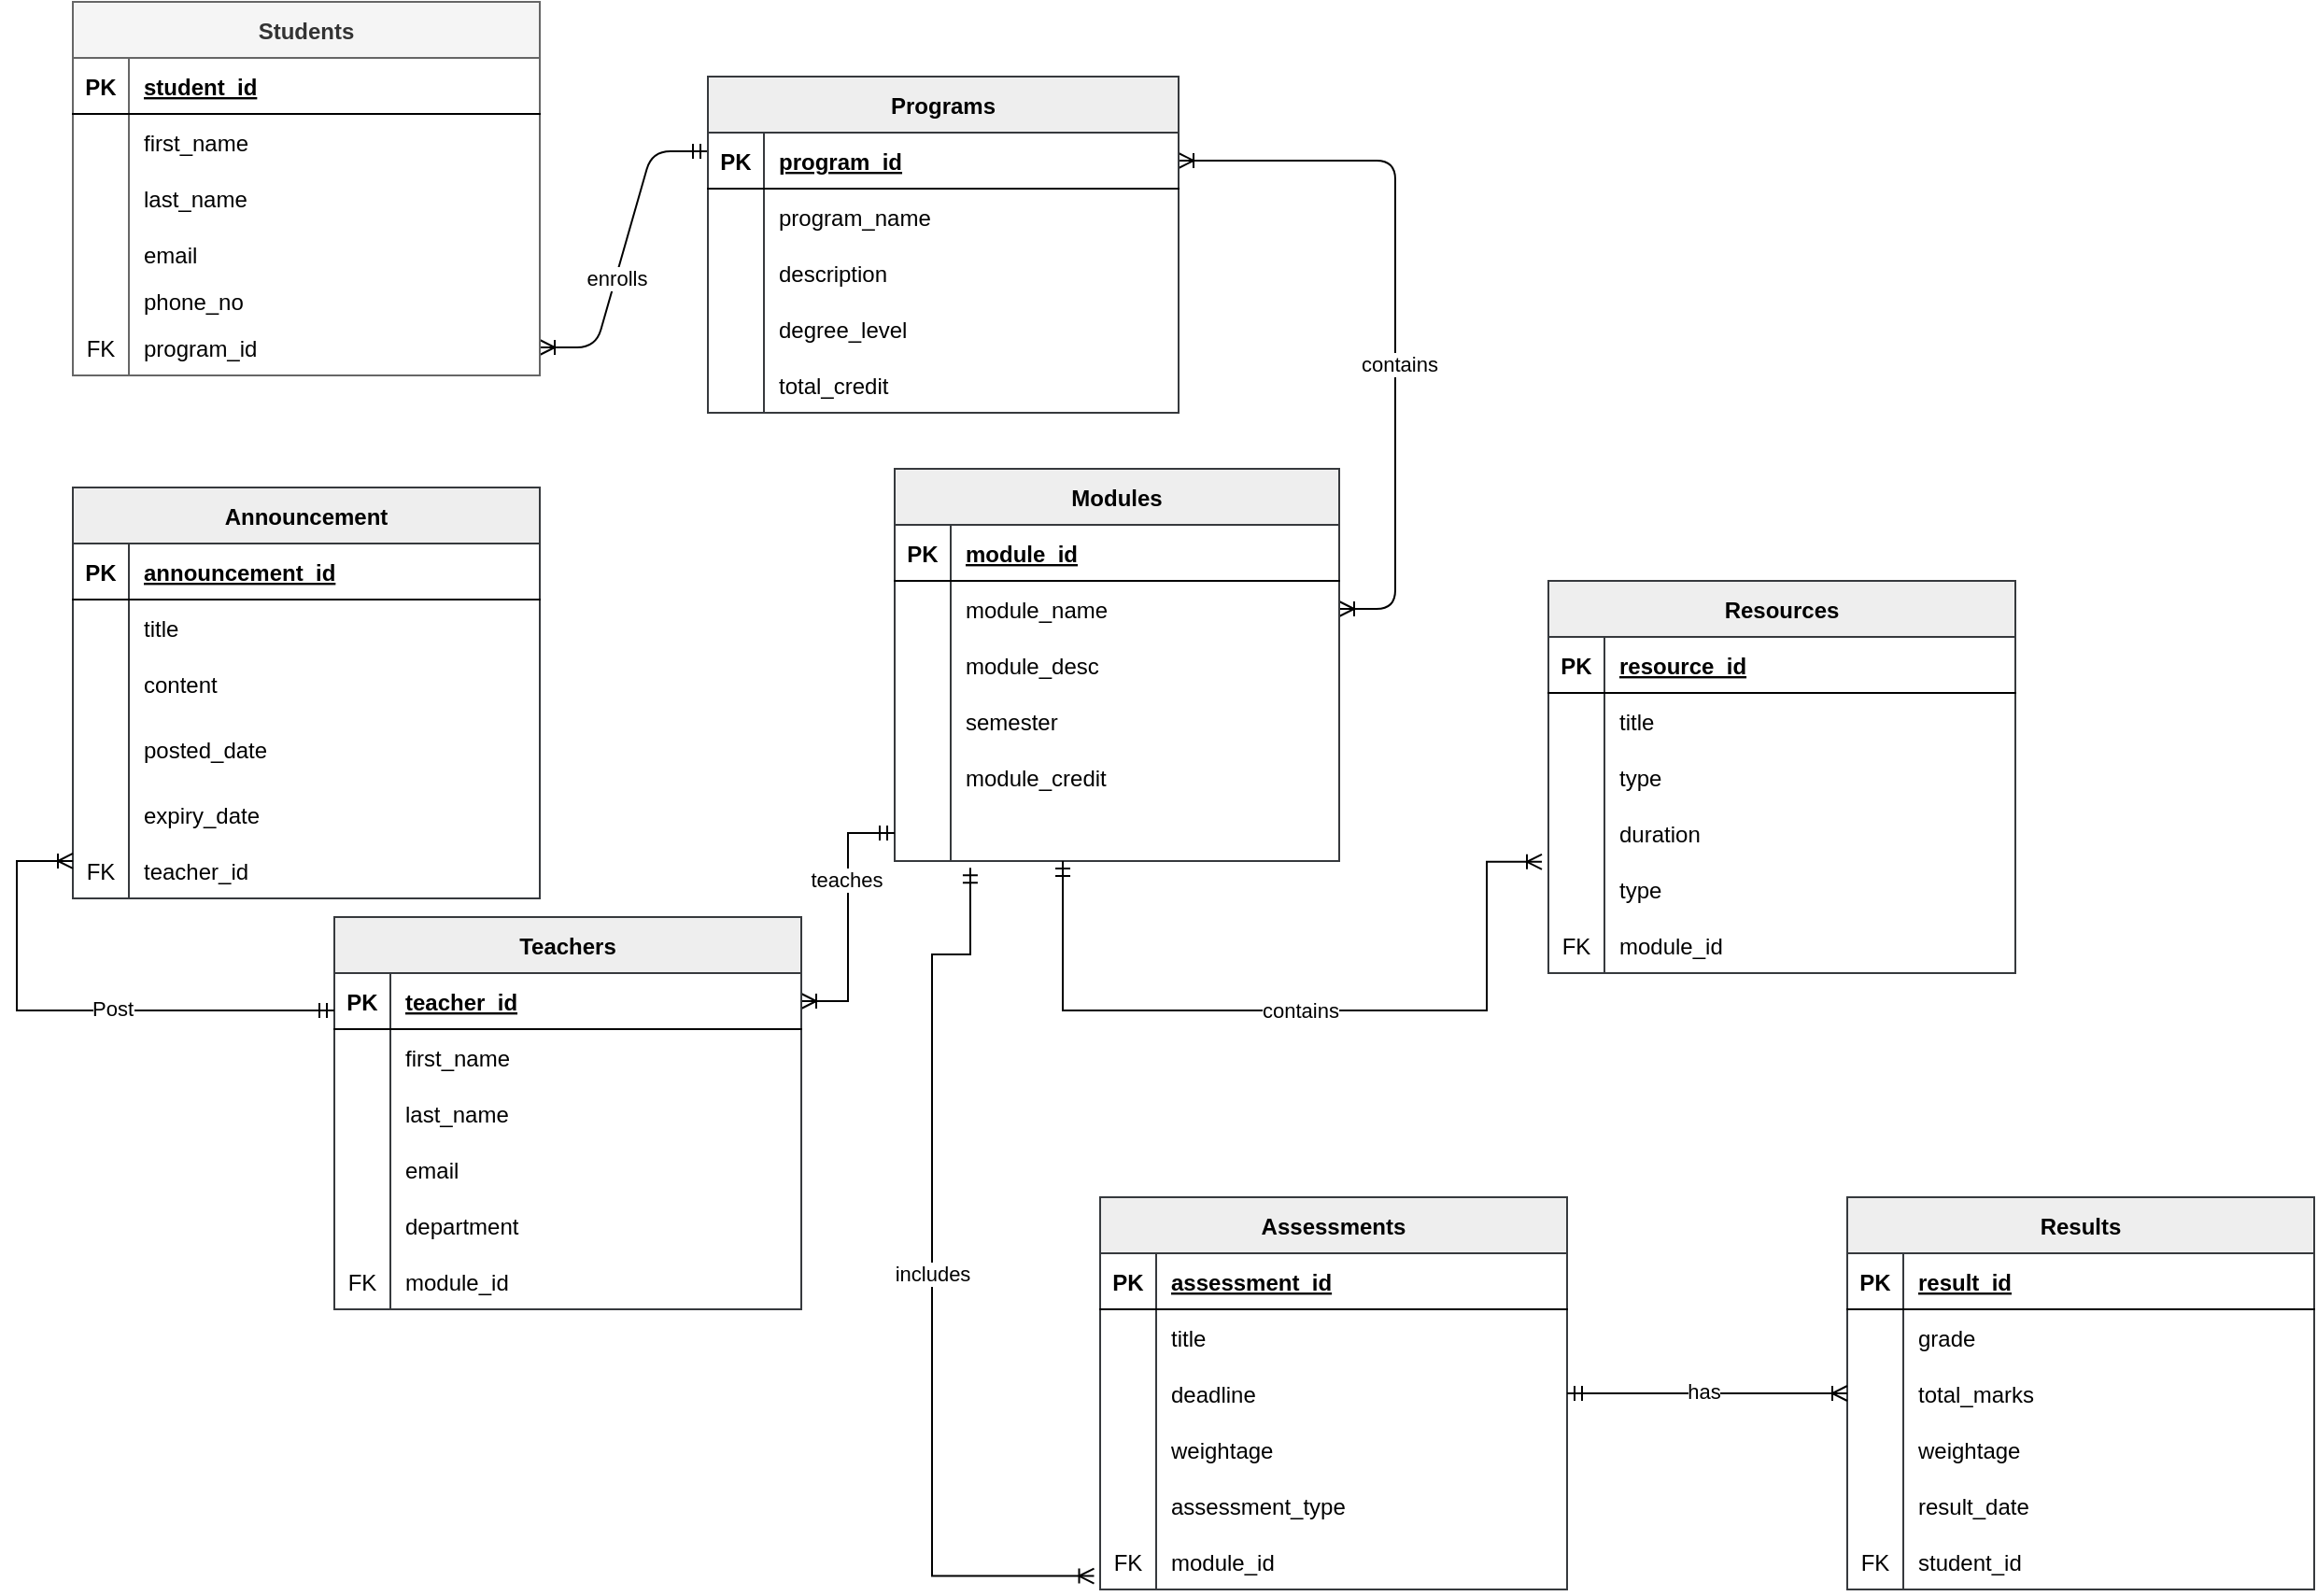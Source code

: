 <mxfile version="25.0.3">
  <diagram id="R2lEEEUBdFMjLlhIrx00" name="Page-1">
    <mxGraphModel dx="1895" dy="1027" grid="1" gridSize="10" guides="1" tooltips="1" connect="1" arrows="1" fold="1" page="1" pageScale="1" pageWidth="850" pageHeight="1100" math="0" shadow="0" extFonts="Permanent Marker^https://fonts.googleapis.com/css?family=Permanent+Marker">
      <root>
        <mxCell id="0" />
        <mxCell id="1" parent="0" />
        <mxCell id="C-vyLk0tnHw3VtMMgP7b-1" value="" style="edgeStyle=entityRelationEdgeStyle;endArrow=ERmandOne;startArrow=ERoneToMany;endFill=0;startFill=0;" parent="1" source="GQXNooV-lx1iSGPG6LKr-1" edge="1">
          <mxGeometry width="100" height="100" relative="1" as="geometry">
            <mxPoint x="322" y="175" as="sourcePoint" />
            <mxPoint x="380" y="100" as="targetPoint" />
            <Array as="points">
              <mxPoint x="518" y="315" />
              <mxPoint x="508" y="315" />
            </Array>
          </mxGeometry>
        </mxCell>
        <mxCell id="qLHiAgBqazquYbQqxU5z-11" value="enrolls" style="edgeLabel;html=1;align=center;verticalAlign=middle;resizable=0;points=[];" parent="C-vyLk0tnHw3VtMMgP7b-1" vertex="1" connectable="0">
          <mxGeometry x="-0.087" relative="1" as="geometry">
            <mxPoint x="-2" y="8" as="offset" />
          </mxGeometry>
        </mxCell>
        <mxCell id="C-vyLk0tnHw3VtMMgP7b-12" value="" style="edgeStyle=entityRelationEdgeStyle;endArrow=ERoneToMany;startArrow=ERoneToMany;endFill=0;startFill=0;" parent="1" source="C-vyLk0tnHw3VtMMgP7b-3" target="C-vyLk0tnHw3VtMMgP7b-17" edge="1">
          <mxGeometry width="100" height="100" relative="1" as="geometry">
            <mxPoint x="400" y="180" as="sourcePoint" />
            <mxPoint x="460" y="205" as="targetPoint" />
          </mxGeometry>
        </mxCell>
        <mxCell id="qLHiAgBqazquYbQqxU5z-27" value="contains" style="edgeLabel;html=1;align=center;verticalAlign=middle;resizable=0;points=[];" parent="C-vyLk0tnHw3VtMMgP7b-12" vertex="1" connectable="0">
          <mxGeometry x="0.163" y="2" relative="1" as="geometry">
            <mxPoint as="offset" />
          </mxGeometry>
        </mxCell>
        <mxCell id="C-vyLk0tnHw3VtMMgP7b-2" value="Programs" style="shape=table;startSize=30;container=1;collapsible=1;childLayout=tableLayout;fixedRows=1;rowLines=0;fontStyle=1;align=center;resizeLast=1;fillColor=#eeeeee;strokeColor=#36393d;" parent="1" vertex="1">
          <mxGeometry x="380" y="60" width="252" height="180" as="geometry" />
        </mxCell>
        <mxCell id="C-vyLk0tnHw3VtMMgP7b-3" value="" style="shape=partialRectangle;collapsible=0;dropTarget=0;pointerEvents=0;fillColor=none;points=[[0,0.5],[1,0.5]];portConstraint=eastwest;top=0;left=0;right=0;bottom=1;" parent="C-vyLk0tnHw3VtMMgP7b-2" vertex="1">
          <mxGeometry y="30" width="252" height="30" as="geometry" />
        </mxCell>
        <mxCell id="C-vyLk0tnHw3VtMMgP7b-4" value="PK" style="shape=partialRectangle;overflow=hidden;connectable=0;fillColor=none;top=0;left=0;bottom=0;right=0;fontStyle=1;" parent="C-vyLk0tnHw3VtMMgP7b-3" vertex="1">
          <mxGeometry width="30" height="30" as="geometry">
            <mxRectangle width="30" height="30" as="alternateBounds" />
          </mxGeometry>
        </mxCell>
        <mxCell id="C-vyLk0tnHw3VtMMgP7b-5" value="program_id" style="shape=partialRectangle;overflow=hidden;connectable=0;fillColor=none;top=0;left=0;bottom=0;right=0;align=left;spacingLeft=6;fontStyle=5;" parent="C-vyLk0tnHw3VtMMgP7b-3" vertex="1">
          <mxGeometry x="30" width="222" height="30" as="geometry">
            <mxRectangle width="222" height="30" as="alternateBounds" />
          </mxGeometry>
        </mxCell>
        <mxCell id="qLHiAgBqazquYbQqxU5z-14" value="" style="shape=partialRectangle;collapsible=0;dropTarget=0;pointerEvents=0;fillColor=none;points=[[0,0.5],[1,0.5]];portConstraint=eastwest;top=0;left=0;right=0;bottom=0;" parent="C-vyLk0tnHw3VtMMgP7b-2" vertex="1">
          <mxGeometry y="60" width="252" height="30" as="geometry" />
        </mxCell>
        <mxCell id="qLHiAgBqazquYbQqxU5z-15" value="" style="shape=partialRectangle;overflow=hidden;connectable=0;fillColor=none;top=0;left=0;bottom=0;right=0;" parent="qLHiAgBqazquYbQqxU5z-14" vertex="1">
          <mxGeometry width="30" height="30" as="geometry">
            <mxRectangle width="30" height="30" as="alternateBounds" />
          </mxGeometry>
        </mxCell>
        <mxCell id="qLHiAgBqazquYbQqxU5z-16" value="program_name" style="shape=partialRectangle;overflow=hidden;connectable=0;fillColor=none;top=0;left=0;bottom=0;right=0;align=left;spacingLeft=6;" parent="qLHiAgBqazquYbQqxU5z-14" vertex="1">
          <mxGeometry x="30" width="222" height="30" as="geometry">
            <mxRectangle width="222" height="30" as="alternateBounds" />
          </mxGeometry>
        </mxCell>
        <mxCell id="C-vyLk0tnHw3VtMMgP7b-6" value="" style="shape=partialRectangle;collapsible=0;dropTarget=0;pointerEvents=0;fillColor=none;points=[[0,0.5],[1,0.5]];portConstraint=eastwest;top=0;left=0;right=0;bottom=0;" parent="C-vyLk0tnHw3VtMMgP7b-2" vertex="1">
          <mxGeometry y="90" width="252" height="30" as="geometry" />
        </mxCell>
        <mxCell id="C-vyLk0tnHw3VtMMgP7b-7" value="" style="shape=partialRectangle;overflow=hidden;connectable=0;fillColor=none;top=0;left=0;bottom=0;right=0;" parent="C-vyLk0tnHw3VtMMgP7b-6" vertex="1">
          <mxGeometry width="30" height="30" as="geometry">
            <mxRectangle width="30" height="30" as="alternateBounds" />
          </mxGeometry>
        </mxCell>
        <mxCell id="C-vyLk0tnHw3VtMMgP7b-8" value="description" style="shape=partialRectangle;overflow=hidden;connectable=0;fillColor=none;top=0;left=0;bottom=0;right=0;align=left;spacingLeft=6;" parent="C-vyLk0tnHw3VtMMgP7b-6" vertex="1">
          <mxGeometry x="30" width="222" height="30" as="geometry">
            <mxRectangle width="222" height="30" as="alternateBounds" />
          </mxGeometry>
        </mxCell>
        <mxCell id="C-vyLk0tnHw3VtMMgP7b-9" value="" style="shape=partialRectangle;collapsible=0;dropTarget=0;pointerEvents=0;fillColor=none;points=[[0,0.5],[1,0.5]];portConstraint=eastwest;top=0;left=0;right=0;bottom=0;" parent="C-vyLk0tnHw3VtMMgP7b-2" vertex="1">
          <mxGeometry y="120" width="252" height="30" as="geometry" />
        </mxCell>
        <mxCell id="C-vyLk0tnHw3VtMMgP7b-10" value="" style="shape=partialRectangle;overflow=hidden;connectable=0;fillColor=none;top=0;left=0;bottom=0;right=0;" parent="C-vyLk0tnHw3VtMMgP7b-9" vertex="1">
          <mxGeometry width="30" height="30" as="geometry">
            <mxRectangle width="30" height="30" as="alternateBounds" />
          </mxGeometry>
        </mxCell>
        <mxCell id="C-vyLk0tnHw3VtMMgP7b-11" value="degree_level" style="shape=partialRectangle;overflow=hidden;connectable=0;fillColor=none;top=0;left=0;bottom=0;right=0;align=left;spacingLeft=6;" parent="C-vyLk0tnHw3VtMMgP7b-9" vertex="1">
          <mxGeometry x="30" width="222" height="30" as="geometry">
            <mxRectangle width="222" height="30" as="alternateBounds" />
          </mxGeometry>
        </mxCell>
        <mxCell id="qLHiAgBqazquYbQqxU5z-17" value="" style="shape=partialRectangle;collapsible=0;dropTarget=0;pointerEvents=0;fillColor=none;points=[[0,0.5],[1,0.5]];portConstraint=eastwest;top=0;left=0;right=0;bottom=0;" parent="C-vyLk0tnHw3VtMMgP7b-2" vertex="1">
          <mxGeometry y="150" width="252" height="30" as="geometry" />
        </mxCell>
        <mxCell id="qLHiAgBqazquYbQqxU5z-18" value="" style="shape=partialRectangle;overflow=hidden;connectable=0;fillColor=none;top=0;left=0;bottom=0;right=0;" parent="qLHiAgBqazquYbQqxU5z-17" vertex="1">
          <mxGeometry width="30" height="30" as="geometry">
            <mxRectangle width="30" height="30" as="alternateBounds" />
          </mxGeometry>
        </mxCell>
        <mxCell id="qLHiAgBqazquYbQqxU5z-19" value="total_credit" style="shape=partialRectangle;overflow=hidden;connectable=0;fillColor=none;top=0;left=0;bottom=0;right=0;align=left;spacingLeft=6;" parent="qLHiAgBqazquYbQqxU5z-17" vertex="1">
          <mxGeometry x="30" width="222" height="30" as="geometry">
            <mxRectangle width="222" height="30" as="alternateBounds" />
          </mxGeometry>
        </mxCell>
        <mxCell id="C-vyLk0tnHw3VtMMgP7b-13" value="Modules" style="shape=table;startSize=30;container=1;collapsible=1;childLayout=tableLayout;fixedRows=1;rowLines=0;fontStyle=1;align=center;resizeLast=1;fillColor=#eeeeee;strokeColor=#36393d;" parent="1" vertex="1">
          <mxGeometry x="480" y="270" width="238" height="210" as="geometry" />
        </mxCell>
        <mxCell id="C-vyLk0tnHw3VtMMgP7b-14" value="" style="shape=partialRectangle;collapsible=0;dropTarget=0;pointerEvents=0;fillColor=none;points=[[0,0.5],[1,0.5]];portConstraint=eastwest;top=0;left=0;right=0;bottom=1;" parent="C-vyLk0tnHw3VtMMgP7b-13" vertex="1">
          <mxGeometry y="30" width="238" height="30" as="geometry" />
        </mxCell>
        <mxCell id="C-vyLk0tnHw3VtMMgP7b-15" value="PK" style="shape=partialRectangle;overflow=hidden;connectable=0;fillColor=none;top=0;left=0;bottom=0;right=0;fontStyle=1;" parent="C-vyLk0tnHw3VtMMgP7b-14" vertex="1">
          <mxGeometry width="30" height="30" as="geometry">
            <mxRectangle width="30" height="30" as="alternateBounds" />
          </mxGeometry>
        </mxCell>
        <mxCell id="C-vyLk0tnHw3VtMMgP7b-16" value="module_id" style="shape=partialRectangle;overflow=hidden;connectable=0;fillColor=none;top=0;left=0;bottom=0;right=0;align=left;spacingLeft=6;fontStyle=5;" parent="C-vyLk0tnHw3VtMMgP7b-14" vertex="1">
          <mxGeometry x="30" width="208" height="30" as="geometry">
            <mxRectangle width="208" height="30" as="alternateBounds" />
          </mxGeometry>
        </mxCell>
        <mxCell id="C-vyLk0tnHw3VtMMgP7b-17" value="" style="shape=partialRectangle;collapsible=0;dropTarget=0;pointerEvents=0;fillColor=none;points=[[0,0.5],[1,0.5]];portConstraint=eastwest;top=0;left=0;right=0;bottom=0;" parent="C-vyLk0tnHw3VtMMgP7b-13" vertex="1">
          <mxGeometry y="60" width="238" height="30" as="geometry" />
        </mxCell>
        <mxCell id="C-vyLk0tnHw3VtMMgP7b-18" value="" style="shape=partialRectangle;overflow=hidden;connectable=0;fillColor=none;top=0;left=0;bottom=0;right=0;" parent="C-vyLk0tnHw3VtMMgP7b-17" vertex="1">
          <mxGeometry width="30" height="30" as="geometry">
            <mxRectangle width="30" height="30" as="alternateBounds" />
          </mxGeometry>
        </mxCell>
        <mxCell id="C-vyLk0tnHw3VtMMgP7b-19" value="module_name" style="shape=partialRectangle;overflow=hidden;connectable=0;fillColor=none;top=0;left=0;bottom=0;right=0;align=left;spacingLeft=6;" parent="C-vyLk0tnHw3VtMMgP7b-17" vertex="1">
          <mxGeometry x="30" width="208" height="30" as="geometry">
            <mxRectangle width="208" height="30" as="alternateBounds" />
          </mxGeometry>
        </mxCell>
        <mxCell id="C-vyLk0tnHw3VtMMgP7b-20" value="" style="shape=partialRectangle;collapsible=0;dropTarget=0;pointerEvents=0;fillColor=none;points=[[0,0.5],[1,0.5]];portConstraint=eastwest;top=0;left=0;right=0;bottom=0;" parent="C-vyLk0tnHw3VtMMgP7b-13" vertex="1">
          <mxGeometry y="90" width="238" height="30" as="geometry" />
        </mxCell>
        <mxCell id="C-vyLk0tnHw3VtMMgP7b-21" value="" style="shape=partialRectangle;overflow=hidden;connectable=0;fillColor=none;top=0;left=0;bottom=0;right=0;" parent="C-vyLk0tnHw3VtMMgP7b-20" vertex="1">
          <mxGeometry width="30" height="30" as="geometry">
            <mxRectangle width="30" height="30" as="alternateBounds" />
          </mxGeometry>
        </mxCell>
        <mxCell id="C-vyLk0tnHw3VtMMgP7b-22" value="module_desc" style="shape=partialRectangle;overflow=hidden;connectable=0;fillColor=none;top=0;left=0;bottom=0;right=0;align=left;spacingLeft=6;" parent="C-vyLk0tnHw3VtMMgP7b-20" vertex="1">
          <mxGeometry x="30" width="208" height="30" as="geometry">
            <mxRectangle width="208" height="30" as="alternateBounds" />
          </mxGeometry>
        </mxCell>
        <mxCell id="qLHiAgBqazquYbQqxU5z-21" value="" style="shape=partialRectangle;collapsible=0;dropTarget=0;pointerEvents=0;fillColor=none;points=[[0,0.5],[1,0.5]];portConstraint=eastwest;top=0;left=0;right=0;bottom=0;" parent="C-vyLk0tnHw3VtMMgP7b-13" vertex="1">
          <mxGeometry y="120" width="238" height="30" as="geometry" />
        </mxCell>
        <mxCell id="qLHiAgBqazquYbQqxU5z-22" value="" style="shape=partialRectangle;overflow=hidden;connectable=0;fillColor=none;top=0;left=0;bottom=0;right=0;" parent="qLHiAgBqazquYbQqxU5z-21" vertex="1">
          <mxGeometry width="30" height="30" as="geometry">
            <mxRectangle width="30" height="30" as="alternateBounds" />
          </mxGeometry>
        </mxCell>
        <mxCell id="qLHiAgBqazquYbQqxU5z-23" value="semester" style="shape=partialRectangle;overflow=hidden;connectable=0;fillColor=none;top=0;left=0;bottom=0;right=0;align=left;spacingLeft=6;" parent="qLHiAgBqazquYbQqxU5z-21" vertex="1">
          <mxGeometry x="30" width="208" height="30" as="geometry">
            <mxRectangle width="208" height="30" as="alternateBounds" />
          </mxGeometry>
        </mxCell>
        <mxCell id="qLHiAgBqazquYbQqxU5z-24" value="" style="shape=partialRectangle;collapsible=0;dropTarget=0;pointerEvents=0;fillColor=none;points=[[0,0.5],[1,0.5]];portConstraint=eastwest;top=0;left=0;right=0;bottom=0;" parent="C-vyLk0tnHw3VtMMgP7b-13" vertex="1">
          <mxGeometry y="150" width="238" height="30" as="geometry" />
        </mxCell>
        <mxCell id="qLHiAgBqazquYbQqxU5z-25" value="" style="shape=partialRectangle;overflow=hidden;connectable=0;fillColor=none;top=0;left=0;bottom=0;right=0;" parent="qLHiAgBqazquYbQqxU5z-24" vertex="1">
          <mxGeometry width="30" height="30" as="geometry">
            <mxRectangle width="30" height="30" as="alternateBounds" />
          </mxGeometry>
        </mxCell>
        <mxCell id="qLHiAgBqazquYbQqxU5z-26" value="module_credit" style="shape=partialRectangle;overflow=hidden;connectable=0;fillColor=none;top=0;left=0;bottom=0;right=0;align=left;spacingLeft=6;" parent="qLHiAgBqazquYbQqxU5z-24" vertex="1">
          <mxGeometry x="30" width="208" height="30" as="geometry">
            <mxRectangle width="208" height="30" as="alternateBounds" />
          </mxGeometry>
        </mxCell>
        <mxCell id="GQXNooV-lx1iSGPG6LKr-13" value="" style="shape=partialRectangle;collapsible=0;dropTarget=0;pointerEvents=0;fillColor=none;points=[[0,0.5],[1,0.5]];portConstraint=eastwest;top=0;left=0;right=0;bottom=0;" parent="C-vyLk0tnHw3VtMMgP7b-13" vertex="1">
          <mxGeometry y="180" width="238" height="30" as="geometry" />
        </mxCell>
        <mxCell id="GQXNooV-lx1iSGPG6LKr-14" value="" style="shape=partialRectangle;overflow=hidden;connectable=0;fillColor=none;top=0;left=0;bottom=0;right=0;" parent="GQXNooV-lx1iSGPG6LKr-13" vertex="1">
          <mxGeometry width="30" height="30" as="geometry">
            <mxRectangle width="30" height="30" as="alternateBounds" />
          </mxGeometry>
        </mxCell>
        <mxCell id="GQXNooV-lx1iSGPG6LKr-15" value="" style="shape=partialRectangle;overflow=hidden;connectable=0;fillColor=none;top=0;left=0;bottom=0;right=0;align=left;spacingLeft=6;" parent="GQXNooV-lx1iSGPG6LKr-13" vertex="1">
          <mxGeometry x="30" width="208" height="30" as="geometry">
            <mxRectangle width="208" height="30" as="alternateBounds" />
          </mxGeometry>
        </mxCell>
        <mxCell id="C-vyLk0tnHw3VtMMgP7b-23" value="Students" style="shape=table;startSize=30;container=1;collapsible=1;childLayout=tableLayout;fixedRows=1;rowLines=0;fontStyle=1;align=center;resizeLast=1;fillColor=#f5f5f5;fontColor=#333333;strokeColor=#666666;" parent="1" vertex="1">
          <mxGeometry x="40" y="20" width="250" height="200" as="geometry" />
        </mxCell>
        <mxCell id="C-vyLk0tnHw3VtMMgP7b-24" value="" style="shape=partialRectangle;collapsible=0;dropTarget=0;pointerEvents=0;fillColor=none;points=[[0,0.5],[1,0.5]];portConstraint=eastwest;top=0;left=0;right=0;bottom=1;" parent="C-vyLk0tnHw3VtMMgP7b-23" vertex="1">
          <mxGeometry y="30" width="250" height="30" as="geometry" />
        </mxCell>
        <mxCell id="C-vyLk0tnHw3VtMMgP7b-25" value="PK" style="shape=partialRectangle;overflow=hidden;connectable=0;fillColor=none;top=0;left=0;bottom=0;right=0;fontStyle=1;" parent="C-vyLk0tnHw3VtMMgP7b-24" vertex="1">
          <mxGeometry width="30" height="30" as="geometry">
            <mxRectangle width="30" height="30" as="alternateBounds" />
          </mxGeometry>
        </mxCell>
        <mxCell id="C-vyLk0tnHw3VtMMgP7b-26" value="student_id" style="shape=partialRectangle;overflow=hidden;connectable=0;fillColor=none;top=0;left=0;bottom=0;right=0;align=left;spacingLeft=6;fontStyle=5;" parent="C-vyLk0tnHw3VtMMgP7b-24" vertex="1">
          <mxGeometry x="30" width="220" height="30" as="geometry">
            <mxRectangle width="220" height="30" as="alternateBounds" />
          </mxGeometry>
        </mxCell>
        <mxCell id="C-vyLk0tnHw3VtMMgP7b-27" value="" style="shape=partialRectangle;collapsible=0;dropTarget=0;pointerEvents=0;fillColor=none;points=[[0,0.5],[1,0.5]];portConstraint=eastwest;top=0;left=0;right=0;bottom=0;" parent="C-vyLk0tnHw3VtMMgP7b-23" vertex="1">
          <mxGeometry y="60" width="250" height="30" as="geometry" />
        </mxCell>
        <mxCell id="C-vyLk0tnHw3VtMMgP7b-28" value="" style="shape=partialRectangle;overflow=hidden;connectable=0;fillColor=none;top=0;left=0;bottom=0;right=0;" parent="C-vyLk0tnHw3VtMMgP7b-27" vertex="1">
          <mxGeometry width="30" height="30" as="geometry">
            <mxRectangle width="30" height="30" as="alternateBounds" />
          </mxGeometry>
        </mxCell>
        <mxCell id="C-vyLk0tnHw3VtMMgP7b-29" value="first_name" style="shape=partialRectangle;overflow=hidden;connectable=0;fillColor=none;top=0;left=0;bottom=0;right=0;align=left;spacingLeft=6;" parent="C-vyLk0tnHw3VtMMgP7b-27" vertex="1">
          <mxGeometry x="30" width="220" height="30" as="geometry">
            <mxRectangle width="220" height="30" as="alternateBounds" />
          </mxGeometry>
        </mxCell>
        <mxCell id="qLHiAgBqazquYbQqxU5z-1" value="" style="shape=partialRectangle;collapsible=0;dropTarget=0;pointerEvents=0;fillColor=none;points=[[0,0.5],[1,0.5]];portConstraint=eastwest;top=0;left=0;right=0;bottom=0;" parent="C-vyLk0tnHw3VtMMgP7b-23" vertex="1">
          <mxGeometry y="90" width="250" height="30" as="geometry" />
        </mxCell>
        <mxCell id="qLHiAgBqazquYbQqxU5z-2" value="" style="shape=partialRectangle;overflow=hidden;connectable=0;fillColor=none;top=0;left=0;bottom=0;right=0;" parent="qLHiAgBqazquYbQqxU5z-1" vertex="1">
          <mxGeometry width="30" height="30" as="geometry">
            <mxRectangle width="30" height="30" as="alternateBounds" />
          </mxGeometry>
        </mxCell>
        <mxCell id="qLHiAgBqazquYbQqxU5z-3" value="last_name" style="shape=partialRectangle;overflow=hidden;connectable=0;fillColor=none;top=0;left=0;bottom=0;right=0;align=left;spacingLeft=6;" parent="qLHiAgBqazquYbQqxU5z-1" vertex="1">
          <mxGeometry x="30" width="220" height="30" as="geometry">
            <mxRectangle width="220" height="30" as="alternateBounds" />
          </mxGeometry>
        </mxCell>
        <mxCell id="qLHiAgBqazquYbQqxU5z-4" value="" style="shape=partialRectangle;collapsible=0;dropTarget=0;pointerEvents=0;fillColor=none;points=[[0,0.5],[1,0.5]];portConstraint=eastwest;top=0;left=0;right=0;bottom=0;" parent="C-vyLk0tnHw3VtMMgP7b-23" vertex="1">
          <mxGeometry y="120" width="250" height="30" as="geometry" />
        </mxCell>
        <mxCell id="qLHiAgBqazquYbQqxU5z-5" value="" style="shape=partialRectangle;overflow=hidden;connectable=0;fillColor=none;top=0;left=0;bottom=0;right=0;" parent="qLHiAgBqazquYbQqxU5z-4" vertex="1">
          <mxGeometry width="30" height="30" as="geometry">
            <mxRectangle width="30" height="30" as="alternateBounds" />
          </mxGeometry>
        </mxCell>
        <mxCell id="qLHiAgBqazquYbQqxU5z-6" value="email" style="shape=partialRectangle;overflow=hidden;connectable=0;fillColor=none;top=0;left=0;bottom=0;right=0;align=left;spacingLeft=6;" parent="qLHiAgBqazquYbQqxU5z-4" vertex="1">
          <mxGeometry x="30" width="220" height="30" as="geometry">
            <mxRectangle width="220" height="30" as="alternateBounds" />
          </mxGeometry>
        </mxCell>
        <mxCell id="qLHiAgBqazquYbQqxU5z-7" value="" style="shape=partialRectangle;collapsible=0;dropTarget=0;pointerEvents=0;fillColor=none;points=[[0,0.5],[1,0.5]];portConstraint=eastwest;top=0;left=0;right=0;bottom=0;" parent="C-vyLk0tnHw3VtMMgP7b-23" vertex="1">
          <mxGeometry y="150" width="250" height="20" as="geometry" />
        </mxCell>
        <mxCell id="qLHiAgBqazquYbQqxU5z-8" value="" style="shape=partialRectangle;overflow=hidden;connectable=0;fillColor=none;top=0;left=0;bottom=0;right=0;" parent="qLHiAgBqazquYbQqxU5z-7" vertex="1">
          <mxGeometry width="30" height="20" as="geometry">
            <mxRectangle width="30" height="20" as="alternateBounds" />
          </mxGeometry>
        </mxCell>
        <mxCell id="qLHiAgBqazquYbQqxU5z-9" value="phone_no" style="shape=partialRectangle;overflow=hidden;connectable=0;fillColor=none;top=0;left=0;bottom=0;right=0;align=left;spacingLeft=6;" parent="qLHiAgBqazquYbQqxU5z-7" vertex="1">
          <mxGeometry x="30" width="220" height="20" as="geometry">
            <mxRectangle width="220" height="20" as="alternateBounds" />
          </mxGeometry>
        </mxCell>
        <mxCell id="GQXNooV-lx1iSGPG6LKr-1" value="" style="shape=partialRectangle;collapsible=0;dropTarget=0;pointerEvents=0;fillColor=none;points=[[0,0.5],[1,0.5]];portConstraint=eastwest;top=0;left=0;right=0;bottom=0;" parent="C-vyLk0tnHw3VtMMgP7b-23" vertex="1">
          <mxGeometry y="170" width="250" height="30" as="geometry" />
        </mxCell>
        <mxCell id="GQXNooV-lx1iSGPG6LKr-2" value="FK" style="shape=partialRectangle;overflow=hidden;connectable=0;fillColor=none;top=0;left=0;bottom=0;right=0;" parent="GQXNooV-lx1iSGPG6LKr-1" vertex="1">
          <mxGeometry width="30" height="30" as="geometry">
            <mxRectangle width="30" height="30" as="alternateBounds" />
          </mxGeometry>
        </mxCell>
        <mxCell id="GQXNooV-lx1iSGPG6LKr-3" value="program_id" style="shape=partialRectangle;overflow=hidden;connectable=0;fillColor=none;top=0;left=0;bottom=0;right=0;align=left;spacingLeft=6;" parent="GQXNooV-lx1iSGPG6LKr-1" vertex="1">
          <mxGeometry x="30" width="220" height="30" as="geometry">
            <mxRectangle width="220" height="30" as="alternateBounds" />
          </mxGeometry>
        </mxCell>
        <mxCell id="qLHiAgBqazquYbQqxU5z-28" value="Announcement" style="shape=table;startSize=30;container=1;collapsible=1;childLayout=tableLayout;fixedRows=1;rowLines=0;fontStyle=1;align=center;resizeLast=1;fillColor=#eeeeee;strokeColor=#36393d;" parent="1" vertex="1">
          <mxGeometry x="40" y="280" width="250" height="220" as="geometry" />
        </mxCell>
        <mxCell id="qLHiAgBqazquYbQqxU5z-29" value="" style="shape=partialRectangle;collapsible=0;dropTarget=0;pointerEvents=0;fillColor=none;points=[[0,0.5],[1,0.5]];portConstraint=eastwest;top=0;left=0;right=0;bottom=1;" parent="qLHiAgBqazquYbQqxU5z-28" vertex="1">
          <mxGeometry y="30" width="250" height="30" as="geometry" />
        </mxCell>
        <mxCell id="qLHiAgBqazquYbQqxU5z-30" value="PK" style="shape=partialRectangle;overflow=hidden;connectable=0;fillColor=none;top=0;left=0;bottom=0;right=0;fontStyle=1;" parent="qLHiAgBqazquYbQqxU5z-29" vertex="1">
          <mxGeometry width="30" height="30" as="geometry">
            <mxRectangle width="30" height="30" as="alternateBounds" />
          </mxGeometry>
        </mxCell>
        <mxCell id="qLHiAgBqazquYbQqxU5z-31" value="announcement_id" style="shape=partialRectangle;overflow=hidden;connectable=0;fillColor=none;top=0;left=0;bottom=0;right=0;align=left;spacingLeft=6;fontStyle=5;" parent="qLHiAgBqazquYbQqxU5z-29" vertex="1">
          <mxGeometry x="30" width="220" height="30" as="geometry">
            <mxRectangle width="220" height="30" as="alternateBounds" />
          </mxGeometry>
        </mxCell>
        <mxCell id="qLHiAgBqazquYbQqxU5z-32" value="" style="shape=partialRectangle;collapsible=0;dropTarget=0;pointerEvents=0;fillColor=none;points=[[0,0.5],[1,0.5]];portConstraint=eastwest;top=0;left=0;right=0;bottom=0;" parent="qLHiAgBqazquYbQqxU5z-28" vertex="1">
          <mxGeometry y="60" width="250" height="30" as="geometry" />
        </mxCell>
        <mxCell id="qLHiAgBqazquYbQqxU5z-33" value="" style="shape=partialRectangle;overflow=hidden;connectable=0;fillColor=none;top=0;left=0;bottom=0;right=0;" parent="qLHiAgBqazquYbQqxU5z-32" vertex="1">
          <mxGeometry width="30" height="30" as="geometry">
            <mxRectangle width="30" height="30" as="alternateBounds" />
          </mxGeometry>
        </mxCell>
        <mxCell id="qLHiAgBqazquYbQqxU5z-34" value="title" style="shape=partialRectangle;overflow=hidden;connectable=0;fillColor=none;top=0;left=0;bottom=0;right=0;align=left;spacingLeft=6;" parent="qLHiAgBqazquYbQqxU5z-32" vertex="1">
          <mxGeometry x="30" width="220" height="30" as="geometry">
            <mxRectangle width="220" height="30" as="alternateBounds" />
          </mxGeometry>
        </mxCell>
        <mxCell id="qLHiAgBqazquYbQqxU5z-35" value="" style="shape=partialRectangle;collapsible=0;dropTarget=0;pointerEvents=0;fillColor=none;points=[[0,0.5],[1,0.5]];portConstraint=eastwest;top=0;left=0;right=0;bottom=0;" parent="qLHiAgBqazquYbQqxU5z-28" vertex="1">
          <mxGeometry y="90" width="250" height="30" as="geometry" />
        </mxCell>
        <mxCell id="qLHiAgBqazquYbQqxU5z-36" value="" style="shape=partialRectangle;overflow=hidden;connectable=0;fillColor=none;top=0;left=0;bottom=0;right=0;" parent="qLHiAgBqazquYbQqxU5z-35" vertex="1">
          <mxGeometry width="30" height="30" as="geometry">
            <mxRectangle width="30" height="30" as="alternateBounds" />
          </mxGeometry>
        </mxCell>
        <mxCell id="qLHiAgBqazquYbQqxU5z-37" value="content" style="shape=partialRectangle;overflow=hidden;connectable=0;fillColor=none;top=0;left=0;bottom=0;right=0;align=left;spacingLeft=6;" parent="qLHiAgBqazquYbQqxU5z-35" vertex="1">
          <mxGeometry x="30" width="220" height="30" as="geometry">
            <mxRectangle width="220" height="30" as="alternateBounds" />
          </mxGeometry>
        </mxCell>
        <mxCell id="qLHiAgBqazquYbQqxU5z-38" value="" style="shape=partialRectangle;collapsible=0;dropTarget=0;pointerEvents=0;fillColor=none;points=[[0,0.5],[1,0.5]];portConstraint=eastwest;top=0;left=0;right=0;bottom=0;" parent="qLHiAgBqazquYbQqxU5z-28" vertex="1">
          <mxGeometry y="120" width="250" height="40" as="geometry" />
        </mxCell>
        <mxCell id="qLHiAgBqazquYbQqxU5z-39" value="" style="shape=partialRectangle;overflow=hidden;connectable=0;fillColor=none;top=0;left=0;bottom=0;right=0;" parent="qLHiAgBqazquYbQqxU5z-38" vertex="1">
          <mxGeometry width="30" height="40" as="geometry">
            <mxRectangle width="30" height="40" as="alternateBounds" />
          </mxGeometry>
        </mxCell>
        <mxCell id="qLHiAgBqazquYbQqxU5z-40" value="posted_date" style="shape=partialRectangle;overflow=hidden;connectable=0;fillColor=none;top=0;left=0;bottom=0;right=0;align=left;spacingLeft=6;" parent="qLHiAgBqazquYbQqxU5z-38" vertex="1">
          <mxGeometry x="30" width="220" height="40" as="geometry">
            <mxRectangle width="220" height="40" as="alternateBounds" />
          </mxGeometry>
        </mxCell>
        <mxCell id="qLHiAgBqazquYbQqxU5z-41" value="" style="shape=partialRectangle;collapsible=0;dropTarget=0;pointerEvents=0;fillColor=none;points=[[0,0.5],[1,0.5]];portConstraint=eastwest;top=0;left=0;right=0;bottom=0;" parent="qLHiAgBqazquYbQqxU5z-28" vertex="1">
          <mxGeometry y="160" width="250" height="30" as="geometry" />
        </mxCell>
        <mxCell id="qLHiAgBqazquYbQqxU5z-42" value="" style="shape=partialRectangle;overflow=hidden;connectable=0;fillColor=none;top=0;left=0;bottom=0;right=0;" parent="qLHiAgBqazquYbQqxU5z-41" vertex="1">
          <mxGeometry width="30" height="30" as="geometry">
            <mxRectangle width="30" height="30" as="alternateBounds" />
          </mxGeometry>
        </mxCell>
        <mxCell id="qLHiAgBqazquYbQqxU5z-43" value="expiry_date" style="shape=partialRectangle;overflow=hidden;connectable=0;fillColor=none;top=0;left=0;bottom=0;right=0;align=left;spacingLeft=6;" parent="qLHiAgBqazquYbQqxU5z-41" vertex="1">
          <mxGeometry x="30" width="220" height="30" as="geometry">
            <mxRectangle width="220" height="30" as="alternateBounds" />
          </mxGeometry>
        </mxCell>
        <mxCell id="GQXNooV-lx1iSGPG6LKr-4" value="" style="shape=partialRectangle;collapsible=0;dropTarget=0;pointerEvents=0;fillColor=none;points=[[0,0.5],[1,0.5]];portConstraint=eastwest;top=0;left=0;right=0;bottom=0;" parent="qLHiAgBqazquYbQqxU5z-28" vertex="1">
          <mxGeometry y="190" width="250" height="30" as="geometry" />
        </mxCell>
        <mxCell id="GQXNooV-lx1iSGPG6LKr-5" value="FK" style="shape=partialRectangle;overflow=hidden;connectable=0;fillColor=none;top=0;left=0;bottom=0;right=0;" parent="GQXNooV-lx1iSGPG6LKr-4" vertex="1">
          <mxGeometry width="30" height="30" as="geometry">
            <mxRectangle width="30" height="30" as="alternateBounds" />
          </mxGeometry>
        </mxCell>
        <mxCell id="GQXNooV-lx1iSGPG6LKr-6" value="teacher_id" style="shape=partialRectangle;overflow=hidden;connectable=0;fillColor=none;top=0;left=0;bottom=0;right=0;align=left;spacingLeft=6;" parent="GQXNooV-lx1iSGPG6LKr-4" vertex="1">
          <mxGeometry x="30" width="220" height="30" as="geometry">
            <mxRectangle width="220" height="30" as="alternateBounds" />
          </mxGeometry>
        </mxCell>
        <mxCell id="S87VCNJrhkJuMtYWKASq-20" value="" style="edgeStyle=orthogonalEdgeStyle;rounded=0;orthogonalLoop=1;jettySize=auto;html=1;entryX=1;entryY=0.5;entryDx=0;entryDy=0;startArrow=ERmandOne;startFill=0;endArrow=ERoneToMany;endFill=0;exitX=0;exitY=0.5;exitDx=0;exitDy=0;" parent="1" source="GQXNooV-lx1iSGPG6LKr-13" target="qLHiAgBqazquYbQqxU5z-63" edge="1">
          <mxGeometry relative="1" as="geometry">
            <mxPoint x="498" y="490" as="sourcePoint" />
            <mxPoint x="348" y="725" as="targetPoint" />
            <Array as="points" />
          </mxGeometry>
        </mxCell>
        <mxCell id="S87VCNJrhkJuMtYWKASq-21" value="teaches" style="edgeLabel;html=1;align=center;verticalAlign=middle;resizable=0;points=[];" parent="S87VCNJrhkJuMtYWKASq-20" vertex="1" connectable="0">
          <mxGeometry x="-0.289" y="-1" relative="1" as="geometry">
            <mxPoint as="offset" />
          </mxGeometry>
        </mxCell>
        <mxCell id="qLHiAgBqazquYbQqxU5z-62" value="Teachers" style="shape=table;startSize=30;container=1;collapsible=1;childLayout=tableLayout;fixedRows=1;rowLines=0;fontStyle=1;align=center;resizeLast=1;fillColor=#eeeeee;strokeColor=#36393d;" parent="1" vertex="1">
          <mxGeometry x="180" y="510" width="250" height="210" as="geometry" />
        </mxCell>
        <mxCell id="qLHiAgBqazquYbQqxU5z-63" value="" style="shape=partialRectangle;collapsible=0;dropTarget=0;pointerEvents=0;fillColor=none;points=[[0,0.5],[1,0.5]];portConstraint=eastwest;top=0;left=0;right=0;bottom=1;" parent="qLHiAgBqazquYbQqxU5z-62" vertex="1">
          <mxGeometry y="30" width="250" height="30" as="geometry" />
        </mxCell>
        <mxCell id="qLHiAgBqazquYbQqxU5z-64" value="PK" style="shape=partialRectangle;overflow=hidden;connectable=0;fillColor=none;top=0;left=0;bottom=0;right=0;fontStyle=1;" parent="qLHiAgBqazquYbQqxU5z-63" vertex="1">
          <mxGeometry width="30" height="30" as="geometry">
            <mxRectangle width="30" height="30" as="alternateBounds" />
          </mxGeometry>
        </mxCell>
        <mxCell id="qLHiAgBqazquYbQqxU5z-65" value="teacher_id" style="shape=partialRectangle;overflow=hidden;connectable=0;fillColor=none;top=0;left=0;bottom=0;right=0;align=left;spacingLeft=6;fontStyle=5;" parent="qLHiAgBqazquYbQqxU5z-63" vertex="1">
          <mxGeometry x="30" width="220" height="30" as="geometry">
            <mxRectangle width="220" height="30" as="alternateBounds" />
          </mxGeometry>
        </mxCell>
        <mxCell id="qLHiAgBqazquYbQqxU5z-66" value="" style="shape=partialRectangle;collapsible=0;dropTarget=0;pointerEvents=0;fillColor=none;points=[[0,0.5],[1,0.5]];portConstraint=eastwest;top=0;left=0;right=0;bottom=0;" parent="qLHiAgBqazquYbQqxU5z-62" vertex="1">
          <mxGeometry y="60" width="250" height="30" as="geometry" />
        </mxCell>
        <mxCell id="qLHiAgBqazquYbQqxU5z-67" value="" style="shape=partialRectangle;overflow=hidden;connectable=0;fillColor=none;top=0;left=0;bottom=0;right=0;" parent="qLHiAgBqazquYbQqxU5z-66" vertex="1">
          <mxGeometry width="30" height="30" as="geometry">
            <mxRectangle width="30" height="30" as="alternateBounds" />
          </mxGeometry>
        </mxCell>
        <mxCell id="qLHiAgBqazquYbQqxU5z-68" value="first_name" style="shape=partialRectangle;overflow=hidden;connectable=0;fillColor=none;top=0;left=0;bottom=0;right=0;align=left;spacingLeft=6;" parent="qLHiAgBqazquYbQqxU5z-66" vertex="1">
          <mxGeometry x="30" width="220" height="30" as="geometry">
            <mxRectangle width="220" height="30" as="alternateBounds" />
          </mxGeometry>
        </mxCell>
        <mxCell id="qLHiAgBqazquYbQqxU5z-69" value="" style="shape=partialRectangle;collapsible=0;dropTarget=0;pointerEvents=0;fillColor=none;points=[[0,0.5],[1,0.5]];portConstraint=eastwest;top=0;left=0;right=0;bottom=0;" parent="qLHiAgBqazquYbQqxU5z-62" vertex="1">
          <mxGeometry y="90" width="250" height="30" as="geometry" />
        </mxCell>
        <mxCell id="qLHiAgBqazquYbQqxU5z-70" value="" style="shape=partialRectangle;overflow=hidden;connectable=0;fillColor=none;top=0;left=0;bottom=0;right=0;" parent="qLHiAgBqazquYbQqxU5z-69" vertex="1">
          <mxGeometry width="30" height="30" as="geometry">
            <mxRectangle width="30" height="30" as="alternateBounds" />
          </mxGeometry>
        </mxCell>
        <mxCell id="qLHiAgBqazquYbQqxU5z-71" value="last_name" style="shape=partialRectangle;overflow=hidden;connectable=0;fillColor=none;top=0;left=0;bottom=0;right=0;align=left;spacingLeft=6;" parent="qLHiAgBqazquYbQqxU5z-69" vertex="1">
          <mxGeometry x="30" width="220" height="30" as="geometry">
            <mxRectangle width="220" height="30" as="alternateBounds" />
          </mxGeometry>
        </mxCell>
        <mxCell id="qLHiAgBqazquYbQqxU5z-72" value="" style="shape=partialRectangle;collapsible=0;dropTarget=0;pointerEvents=0;fillColor=none;points=[[0,0.5],[1,0.5]];portConstraint=eastwest;top=0;left=0;right=0;bottom=0;" parent="qLHiAgBqazquYbQqxU5z-62" vertex="1">
          <mxGeometry y="120" width="250" height="30" as="geometry" />
        </mxCell>
        <mxCell id="qLHiAgBqazquYbQqxU5z-73" value="" style="shape=partialRectangle;overflow=hidden;connectable=0;fillColor=none;top=0;left=0;bottom=0;right=0;" parent="qLHiAgBqazquYbQqxU5z-72" vertex="1">
          <mxGeometry width="30" height="30" as="geometry">
            <mxRectangle width="30" height="30" as="alternateBounds" />
          </mxGeometry>
        </mxCell>
        <mxCell id="qLHiAgBqazquYbQqxU5z-74" value="email" style="shape=partialRectangle;overflow=hidden;connectable=0;fillColor=none;top=0;left=0;bottom=0;right=0;align=left;spacingLeft=6;" parent="qLHiAgBqazquYbQqxU5z-72" vertex="1">
          <mxGeometry x="30" width="220" height="30" as="geometry">
            <mxRectangle width="220" height="30" as="alternateBounds" />
          </mxGeometry>
        </mxCell>
        <mxCell id="qLHiAgBqazquYbQqxU5z-75" value="" style="shape=partialRectangle;collapsible=0;dropTarget=0;pointerEvents=0;fillColor=none;points=[[0,0.5],[1,0.5]];portConstraint=eastwest;top=0;left=0;right=0;bottom=0;" parent="qLHiAgBqazquYbQqxU5z-62" vertex="1">
          <mxGeometry y="150" width="250" height="30" as="geometry" />
        </mxCell>
        <mxCell id="qLHiAgBqazquYbQqxU5z-76" value="" style="shape=partialRectangle;overflow=hidden;connectable=0;fillColor=none;top=0;left=0;bottom=0;right=0;" parent="qLHiAgBqazquYbQqxU5z-75" vertex="1">
          <mxGeometry width="30" height="30" as="geometry">
            <mxRectangle width="30" height="30" as="alternateBounds" />
          </mxGeometry>
        </mxCell>
        <mxCell id="qLHiAgBqazquYbQqxU5z-77" value="department" style="shape=partialRectangle;overflow=hidden;connectable=0;fillColor=none;top=0;left=0;bottom=0;right=0;align=left;spacingLeft=6;" parent="qLHiAgBqazquYbQqxU5z-75" vertex="1">
          <mxGeometry x="30" width="220" height="30" as="geometry">
            <mxRectangle width="220" height="30" as="alternateBounds" />
          </mxGeometry>
        </mxCell>
        <mxCell id="GQXNooV-lx1iSGPG6LKr-61" value="" style="shape=partialRectangle;collapsible=0;dropTarget=0;pointerEvents=0;fillColor=none;points=[[0,0.5],[1,0.5]];portConstraint=eastwest;top=0;left=0;right=0;bottom=0;" parent="qLHiAgBqazquYbQqxU5z-62" vertex="1">
          <mxGeometry y="180" width="250" height="30" as="geometry" />
        </mxCell>
        <mxCell id="GQXNooV-lx1iSGPG6LKr-62" value="FK" style="shape=partialRectangle;overflow=hidden;connectable=0;fillColor=none;top=0;left=0;bottom=0;right=0;" parent="GQXNooV-lx1iSGPG6LKr-61" vertex="1">
          <mxGeometry width="30" height="30" as="geometry">
            <mxRectangle width="30" height="30" as="alternateBounds" />
          </mxGeometry>
        </mxCell>
        <mxCell id="GQXNooV-lx1iSGPG6LKr-63" value="module_id" style="shape=partialRectangle;overflow=hidden;connectable=0;fillColor=none;top=0;left=0;bottom=0;right=0;align=left;spacingLeft=6;" parent="GQXNooV-lx1iSGPG6LKr-61" vertex="1">
          <mxGeometry x="30" width="220" height="30" as="geometry">
            <mxRectangle width="220" height="30" as="alternateBounds" />
          </mxGeometry>
        </mxCell>
        <mxCell id="S87VCNJrhkJuMtYWKASq-38" style="edgeStyle=orthogonalEdgeStyle;rounded=0;orthogonalLoop=1;jettySize=auto;html=1;endArrow=ERmandOne;endFill=0;entryX=0.17;entryY=1.12;entryDx=0;entryDy=0;entryPerimeter=0;startArrow=ERoneToMany;startFill=0;exitX=-0.013;exitY=0.76;exitDx=0;exitDy=0;exitPerimeter=0;" parent="1" source="GQXNooV-lx1iSGPG6LKr-36" target="GQXNooV-lx1iSGPG6LKr-13" edge="1">
          <mxGeometry relative="1" as="geometry">
            <mxPoint x="518.08" y="520" as="targetPoint" />
            <Array as="points">
              <mxPoint x="500" y="863" />
              <mxPoint x="500" y="530" />
              <mxPoint x="521" y="530" />
            </Array>
            <mxPoint x="318" y="830" as="sourcePoint" />
          </mxGeometry>
        </mxCell>
        <mxCell id="S87VCNJrhkJuMtYWKASq-40" value="includes" style="edgeLabel;html=1;align=center;verticalAlign=middle;resizable=0;points=[];" parent="S87VCNJrhkJuMtYWKASq-38" vertex="1" connectable="0">
          <mxGeometry x="0.024" relative="1" as="geometry">
            <mxPoint as="offset" />
          </mxGeometry>
        </mxCell>
        <mxCell id="S87VCNJrhkJuMtYWKASq-22" value="Assessments" style="shape=table;startSize=30;container=1;collapsible=1;childLayout=tableLayout;fixedRows=1;rowLines=0;fontStyle=1;align=center;resizeLast=1;fillColor=#eeeeee;strokeColor=#36393d;" parent="1" vertex="1">
          <mxGeometry x="590" y="660" width="250" height="210" as="geometry" />
        </mxCell>
        <mxCell id="S87VCNJrhkJuMtYWKASq-23" value="" style="shape=partialRectangle;collapsible=0;dropTarget=0;pointerEvents=0;fillColor=none;points=[[0,0.5],[1,0.5]];portConstraint=eastwest;top=0;left=0;right=0;bottom=1;" parent="S87VCNJrhkJuMtYWKASq-22" vertex="1">
          <mxGeometry y="30" width="250" height="30" as="geometry" />
        </mxCell>
        <mxCell id="S87VCNJrhkJuMtYWKASq-24" value="PK" style="shape=partialRectangle;overflow=hidden;connectable=0;fillColor=none;top=0;left=0;bottom=0;right=0;fontStyle=1;" parent="S87VCNJrhkJuMtYWKASq-23" vertex="1">
          <mxGeometry width="30" height="30" as="geometry">
            <mxRectangle width="30" height="30" as="alternateBounds" />
          </mxGeometry>
        </mxCell>
        <mxCell id="S87VCNJrhkJuMtYWKASq-25" value="assessment_id" style="shape=partialRectangle;overflow=hidden;connectable=0;fillColor=none;top=0;left=0;bottom=0;right=0;align=left;spacingLeft=6;fontStyle=5;" parent="S87VCNJrhkJuMtYWKASq-23" vertex="1">
          <mxGeometry x="30" width="220" height="30" as="geometry">
            <mxRectangle width="220" height="30" as="alternateBounds" />
          </mxGeometry>
        </mxCell>
        <mxCell id="S87VCNJrhkJuMtYWKASq-26" value="" style="shape=partialRectangle;collapsible=0;dropTarget=0;pointerEvents=0;fillColor=none;points=[[0,0.5],[1,0.5]];portConstraint=eastwest;top=0;left=0;right=0;bottom=0;" parent="S87VCNJrhkJuMtYWKASq-22" vertex="1">
          <mxGeometry y="60" width="250" height="30" as="geometry" />
        </mxCell>
        <mxCell id="S87VCNJrhkJuMtYWKASq-27" value="" style="shape=partialRectangle;overflow=hidden;connectable=0;fillColor=none;top=0;left=0;bottom=0;right=0;" parent="S87VCNJrhkJuMtYWKASq-26" vertex="1">
          <mxGeometry width="30" height="30" as="geometry">
            <mxRectangle width="30" height="30" as="alternateBounds" />
          </mxGeometry>
        </mxCell>
        <mxCell id="S87VCNJrhkJuMtYWKASq-28" value="title" style="shape=partialRectangle;overflow=hidden;connectable=0;fillColor=none;top=0;left=0;bottom=0;right=0;align=left;spacingLeft=6;" parent="S87VCNJrhkJuMtYWKASq-26" vertex="1">
          <mxGeometry x="30" width="220" height="30" as="geometry">
            <mxRectangle width="220" height="30" as="alternateBounds" />
          </mxGeometry>
        </mxCell>
        <mxCell id="S87VCNJrhkJuMtYWKASq-29" value="" style="shape=partialRectangle;collapsible=0;dropTarget=0;pointerEvents=0;fillColor=none;points=[[0,0.5],[1,0.5]];portConstraint=eastwest;top=0;left=0;right=0;bottom=0;" parent="S87VCNJrhkJuMtYWKASq-22" vertex="1">
          <mxGeometry y="90" width="250" height="30" as="geometry" />
        </mxCell>
        <mxCell id="S87VCNJrhkJuMtYWKASq-30" value="" style="shape=partialRectangle;overflow=hidden;connectable=0;fillColor=none;top=0;left=0;bottom=0;right=0;" parent="S87VCNJrhkJuMtYWKASq-29" vertex="1">
          <mxGeometry width="30" height="30" as="geometry">
            <mxRectangle width="30" height="30" as="alternateBounds" />
          </mxGeometry>
        </mxCell>
        <mxCell id="S87VCNJrhkJuMtYWKASq-31" value="deadline" style="shape=partialRectangle;overflow=hidden;connectable=0;fillColor=none;top=0;left=0;bottom=0;right=0;align=left;spacingLeft=6;" parent="S87VCNJrhkJuMtYWKASq-29" vertex="1">
          <mxGeometry x="30" width="220" height="30" as="geometry">
            <mxRectangle width="220" height="30" as="alternateBounds" />
          </mxGeometry>
        </mxCell>
        <mxCell id="S87VCNJrhkJuMtYWKASq-32" value="" style="shape=partialRectangle;collapsible=0;dropTarget=0;pointerEvents=0;fillColor=none;points=[[0,0.5],[1,0.5]];portConstraint=eastwest;top=0;left=0;right=0;bottom=0;" parent="S87VCNJrhkJuMtYWKASq-22" vertex="1">
          <mxGeometry y="120" width="250" height="30" as="geometry" />
        </mxCell>
        <mxCell id="S87VCNJrhkJuMtYWKASq-33" value="" style="shape=partialRectangle;overflow=hidden;connectable=0;fillColor=none;top=0;left=0;bottom=0;right=0;" parent="S87VCNJrhkJuMtYWKASq-32" vertex="1">
          <mxGeometry width="30" height="30" as="geometry">
            <mxRectangle width="30" height="30" as="alternateBounds" />
          </mxGeometry>
        </mxCell>
        <mxCell id="S87VCNJrhkJuMtYWKASq-34" value="weightage" style="shape=partialRectangle;overflow=hidden;connectable=0;fillColor=none;top=0;left=0;bottom=0;right=0;align=left;spacingLeft=6;" parent="S87VCNJrhkJuMtYWKASq-32" vertex="1">
          <mxGeometry x="30" width="220" height="30" as="geometry">
            <mxRectangle width="220" height="30" as="alternateBounds" />
          </mxGeometry>
        </mxCell>
        <mxCell id="S87VCNJrhkJuMtYWKASq-35" value="" style="shape=partialRectangle;collapsible=0;dropTarget=0;pointerEvents=0;fillColor=none;points=[[0,0.5],[1,0.5]];portConstraint=eastwest;top=0;left=0;right=0;bottom=0;" parent="S87VCNJrhkJuMtYWKASq-22" vertex="1">
          <mxGeometry y="150" width="250" height="30" as="geometry" />
        </mxCell>
        <mxCell id="S87VCNJrhkJuMtYWKASq-36" value="" style="shape=partialRectangle;overflow=hidden;connectable=0;fillColor=none;top=0;left=0;bottom=0;right=0;" parent="S87VCNJrhkJuMtYWKASq-35" vertex="1">
          <mxGeometry width="30" height="30" as="geometry">
            <mxRectangle width="30" height="30" as="alternateBounds" />
          </mxGeometry>
        </mxCell>
        <mxCell id="S87VCNJrhkJuMtYWKASq-37" value="assessment_type" style="shape=partialRectangle;overflow=hidden;connectable=0;fillColor=none;top=0;left=0;bottom=0;right=0;align=left;spacingLeft=6;" parent="S87VCNJrhkJuMtYWKASq-35" vertex="1">
          <mxGeometry x="30" width="220" height="30" as="geometry">
            <mxRectangle width="220" height="30" as="alternateBounds" />
          </mxGeometry>
        </mxCell>
        <mxCell id="GQXNooV-lx1iSGPG6LKr-36" value="" style="shape=partialRectangle;collapsible=0;dropTarget=0;pointerEvents=0;fillColor=none;points=[[0,0.5],[1,0.5]];portConstraint=eastwest;top=0;left=0;right=0;bottom=0;" parent="S87VCNJrhkJuMtYWKASq-22" vertex="1">
          <mxGeometry y="180" width="250" height="30" as="geometry" />
        </mxCell>
        <mxCell id="GQXNooV-lx1iSGPG6LKr-37" value="FK" style="shape=partialRectangle;overflow=hidden;connectable=0;fillColor=none;top=0;left=0;bottom=0;right=0;" parent="GQXNooV-lx1iSGPG6LKr-36" vertex="1">
          <mxGeometry width="30" height="30" as="geometry">
            <mxRectangle width="30" height="30" as="alternateBounds" />
          </mxGeometry>
        </mxCell>
        <mxCell id="GQXNooV-lx1iSGPG6LKr-38" value="module_id" style="shape=partialRectangle;overflow=hidden;connectable=0;fillColor=none;top=0;left=0;bottom=0;right=0;align=left;spacingLeft=6;" parent="GQXNooV-lx1iSGPG6LKr-36" vertex="1">
          <mxGeometry x="30" width="220" height="30" as="geometry">
            <mxRectangle width="220" height="30" as="alternateBounds" />
          </mxGeometry>
        </mxCell>
        <mxCell id="S87VCNJrhkJuMtYWKASq-58" value="Resources" style="shape=table;startSize=30;container=1;collapsible=1;childLayout=tableLayout;fixedRows=1;rowLines=0;fontStyle=1;align=center;resizeLast=1;fillColor=#eeeeee;strokeColor=#36393d;" parent="1" vertex="1">
          <mxGeometry x="830" y="330" width="250" height="210" as="geometry" />
        </mxCell>
        <mxCell id="S87VCNJrhkJuMtYWKASq-59" value="" style="shape=partialRectangle;collapsible=0;dropTarget=0;pointerEvents=0;fillColor=none;points=[[0,0.5],[1,0.5]];portConstraint=eastwest;top=0;left=0;right=0;bottom=1;" parent="S87VCNJrhkJuMtYWKASq-58" vertex="1">
          <mxGeometry y="30" width="250" height="30" as="geometry" />
        </mxCell>
        <mxCell id="S87VCNJrhkJuMtYWKASq-60" value="PK" style="shape=partialRectangle;overflow=hidden;connectable=0;fillColor=none;top=0;left=0;bottom=0;right=0;fontStyle=1;" parent="S87VCNJrhkJuMtYWKASq-59" vertex="1">
          <mxGeometry width="30" height="30" as="geometry">
            <mxRectangle width="30" height="30" as="alternateBounds" />
          </mxGeometry>
        </mxCell>
        <mxCell id="S87VCNJrhkJuMtYWKASq-61" value="resource_id" style="shape=partialRectangle;overflow=hidden;connectable=0;fillColor=none;top=0;left=0;bottom=0;right=0;align=left;spacingLeft=6;fontStyle=5;" parent="S87VCNJrhkJuMtYWKASq-59" vertex="1">
          <mxGeometry x="30" width="220" height="30" as="geometry">
            <mxRectangle width="220" height="30" as="alternateBounds" />
          </mxGeometry>
        </mxCell>
        <mxCell id="S87VCNJrhkJuMtYWKASq-62" value="" style="shape=partialRectangle;collapsible=0;dropTarget=0;pointerEvents=0;fillColor=none;points=[[0,0.5],[1,0.5]];portConstraint=eastwest;top=0;left=0;right=0;bottom=0;" parent="S87VCNJrhkJuMtYWKASq-58" vertex="1">
          <mxGeometry y="60" width="250" height="30" as="geometry" />
        </mxCell>
        <mxCell id="S87VCNJrhkJuMtYWKASq-63" value="" style="shape=partialRectangle;overflow=hidden;connectable=0;fillColor=none;top=0;left=0;bottom=0;right=0;" parent="S87VCNJrhkJuMtYWKASq-62" vertex="1">
          <mxGeometry width="30" height="30" as="geometry">
            <mxRectangle width="30" height="30" as="alternateBounds" />
          </mxGeometry>
        </mxCell>
        <mxCell id="S87VCNJrhkJuMtYWKASq-64" value="title" style="shape=partialRectangle;overflow=hidden;connectable=0;fillColor=none;top=0;left=0;bottom=0;right=0;align=left;spacingLeft=6;" parent="S87VCNJrhkJuMtYWKASq-62" vertex="1">
          <mxGeometry x="30" width="220" height="30" as="geometry">
            <mxRectangle width="220" height="30" as="alternateBounds" />
          </mxGeometry>
        </mxCell>
        <mxCell id="S87VCNJrhkJuMtYWKASq-65" value="" style="shape=partialRectangle;collapsible=0;dropTarget=0;pointerEvents=0;fillColor=none;points=[[0,0.5],[1,0.5]];portConstraint=eastwest;top=0;left=0;right=0;bottom=0;" parent="S87VCNJrhkJuMtYWKASq-58" vertex="1">
          <mxGeometry y="90" width="250" height="30" as="geometry" />
        </mxCell>
        <mxCell id="S87VCNJrhkJuMtYWKASq-66" value="" style="shape=partialRectangle;overflow=hidden;connectable=0;fillColor=none;top=0;left=0;bottom=0;right=0;" parent="S87VCNJrhkJuMtYWKASq-65" vertex="1">
          <mxGeometry width="30" height="30" as="geometry">
            <mxRectangle width="30" height="30" as="alternateBounds" />
          </mxGeometry>
        </mxCell>
        <mxCell id="S87VCNJrhkJuMtYWKASq-67" value="type" style="shape=partialRectangle;overflow=hidden;connectable=0;fillColor=none;top=0;left=0;bottom=0;right=0;align=left;spacingLeft=6;" parent="S87VCNJrhkJuMtYWKASq-65" vertex="1">
          <mxGeometry x="30" width="220" height="30" as="geometry">
            <mxRectangle width="220" height="30" as="alternateBounds" />
          </mxGeometry>
        </mxCell>
        <mxCell id="S87VCNJrhkJuMtYWKASq-68" value="" style="shape=partialRectangle;collapsible=0;dropTarget=0;pointerEvents=0;fillColor=none;points=[[0,0.5],[1,0.5]];portConstraint=eastwest;top=0;left=0;right=0;bottom=0;" parent="S87VCNJrhkJuMtYWKASq-58" vertex="1">
          <mxGeometry y="120" width="250" height="30" as="geometry" />
        </mxCell>
        <mxCell id="S87VCNJrhkJuMtYWKASq-69" value="" style="shape=partialRectangle;overflow=hidden;connectable=0;fillColor=none;top=0;left=0;bottom=0;right=0;" parent="S87VCNJrhkJuMtYWKASq-68" vertex="1">
          <mxGeometry width="30" height="30" as="geometry">
            <mxRectangle width="30" height="30" as="alternateBounds" />
          </mxGeometry>
        </mxCell>
        <mxCell id="S87VCNJrhkJuMtYWKASq-70" value="duration" style="shape=partialRectangle;overflow=hidden;connectable=0;fillColor=none;top=0;left=0;bottom=0;right=0;align=left;spacingLeft=6;" parent="S87VCNJrhkJuMtYWKASq-68" vertex="1">
          <mxGeometry x="30" width="220" height="30" as="geometry">
            <mxRectangle width="220" height="30" as="alternateBounds" />
          </mxGeometry>
        </mxCell>
        <mxCell id="S87VCNJrhkJuMtYWKASq-71" value="" style="shape=partialRectangle;collapsible=0;dropTarget=0;pointerEvents=0;fillColor=none;points=[[0,0.5],[1,0.5]];portConstraint=eastwest;top=0;left=0;right=0;bottom=0;" parent="S87VCNJrhkJuMtYWKASq-58" vertex="1">
          <mxGeometry y="150" width="250" height="30" as="geometry" />
        </mxCell>
        <mxCell id="S87VCNJrhkJuMtYWKASq-72" value="" style="shape=partialRectangle;overflow=hidden;connectable=0;fillColor=none;top=0;left=0;bottom=0;right=0;" parent="S87VCNJrhkJuMtYWKASq-71" vertex="1">
          <mxGeometry width="30" height="30" as="geometry">
            <mxRectangle width="30" height="30" as="alternateBounds" />
          </mxGeometry>
        </mxCell>
        <mxCell id="S87VCNJrhkJuMtYWKASq-73" value="type" style="shape=partialRectangle;overflow=hidden;connectable=0;fillColor=none;top=0;left=0;bottom=0;right=0;align=left;spacingLeft=6;" parent="S87VCNJrhkJuMtYWKASq-71" vertex="1">
          <mxGeometry x="30" width="220" height="30" as="geometry">
            <mxRectangle width="220" height="30" as="alternateBounds" />
          </mxGeometry>
        </mxCell>
        <mxCell id="GQXNooV-lx1iSGPG6LKr-39" value="" style="shape=partialRectangle;collapsible=0;dropTarget=0;pointerEvents=0;fillColor=none;points=[[0,0.5],[1,0.5]];portConstraint=eastwest;top=0;left=0;right=0;bottom=0;" parent="S87VCNJrhkJuMtYWKASq-58" vertex="1">
          <mxGeometry y="180" width="250" height="30" as="geometry" />
        </mxCell>
        <mxCell id="GQXNooV-lx1iSGPG6LKr-40" value="FK" style="shape=partialRectangle;overflow=hidden;connectable=0;fillColor=none;top=0;left=0;bottom=0;right=0;" parent="GQXNooV-lx1iSGPG6LKr-39" vertex="1">
          <mxGeometry width="30" height="30" as="geometry">
            <mxRectangle width="30" height="30" as="alternateBounds" />
          </mxGeometry>
        </mxCell>
        <mxCell id="GQXNooV-lx1iSGPG6LKr-41" value="module_id" style="shape=partialRectangle;overflow=hidden;connectable=0;fillColor=none;top=0;left=0;bottom=0;right=0;align=left;spacingLeft=6;" parent="GQXNooV-lx1iSGPG6LKr-39" vertex="1">
          <mxGeometry x="30" width="220" height="30" as="geometry">
            <mxRectangle width="220" height="30" as="alternateBounds" />
          </mxGeometry>
        </mxCell>
        <mxCell id="GQXNooV-lx1iSGPG6LKr-17" style="edgeStyle=orthogonalEdgeStyle;rounded=0;orthogonalLoop=1;jettySize=auto;html=1;entryX=0.44;entryY=1.013;entryDx=0;entryDy=0;entryPerimeter=0;endArrow=ERmandOne;endFill=0;startArrow=ERoneToMany;startFill=0;exitX=-0.014;exitY=0.013;exitDx=0;exitDy=0;exitPerimeter=0;" parent="1" source="S87VCNJrhkJuMtYWKASq-71" edge="1">
          <mxGeometry relative="1" as="geometry">
            <Array as="points">
              <mxPoint x="797" y="560" />
              <mxPoint x="570" y="560" />
            </Array>
            <mxPoint x="585.3" y="694.61" as="sourcePoint" />
            <mxPoint x="570.02" y="480.0" as="targetPoint" />
          </mxGeometry>
        </mxCell>
        <mxCell id="GQXNooV-lx1iSGPG6LKr-19" value="contains" style="edgeLabel;html=1;align=center;verticalAlign=middle;resizable=0;points=[];" parent="GQXNooV-lx1iSGPG6LKr-17" vertex="1" connectable="0">
          <mxGeometry x="0.008" relative="1" as="geometry">
            <mxPoint as="offset" />
          </mxGeometry>
        </mxCell>
        <mxCell id="q2gNaUyLzflntGoiseUT-27" value="Results" style="shape=table;startSize=30;container=1;collapsible=1;childLayout=tableLayout;fixedRows=1;rowLines=0;fontStyle=1;align=center;resizeLast=1;fillColor=#eeeeee;strokeColor=#36393d;" parent="1" vertex="1">
          <mxGeometry x="990" y="660" width="250" height="210" as="geometry" />
        </mxCell>
        <mxCell id="q2gNaUyLzflntGoiseUT-28" value="" style="shape=partialRectangle;collapsible=0;dropTarget=0;pointerEvents=0;fillColor=none;points=[[0,0.5],[1,0.5]];portConstraint=eastwest;top=0;left=0;right=0;bottom=1;" parent="q2gNaUyLzflntGoiseUT-27" vertex="1">
          <mxGeometry y="30" width="250" height="30" as="geometry" />
        </mxCell>
        <mxCell id="q2gNaUyLzflntGoiseUT-29" value="PK" style="shape=partialRectangle;overflow=hidden;connectable=0;fillColor=none;top=0;left=0;bottom=0;right=0;fontStyle=1;" parent="q2gNaUyLzflntGoiseUT-28" vertex="1">
          <mxGeometry width="30" height="30" as="geometry">
            <mxRectangle width="30" height="30" as="alternateBounds" />
          </mxGeometry>
        </mxCell>
        <mxCell id="q2gNaUyLzflntGoiseUT-30" value="result_id" style="shape=partialRectangle;overflow=hidden;connectable=0;fillColor=none;top=0;left=0;bottom=0;right=0;align=left;spacingLeft=6;fontStyle=5;" parent="q2gNaUyLzflntGoiseUT-28" vertex="1">
          <mxGeometry x="30" width="220" height="30" as="geometry">
            <mxRectangle width="220" height="30" as="alternateBounds" />
          </mxGeometry>
        </mxCell>
        <mxCell id="q2gNaUyLzflntGoiseUT-31" value="" style="shape=partialRectangle;collapsible=0;dropTarget=0;pointerEvents=0;fillColor=none;points=[[0,0.5],[1,0.5]];portConstraint=eastwest;top=0;left=0;right=0;bottom=0;" parent="q2gNaUyLzflntGoiseUT-27" vertex="1">
          <mxGeometry y="60" width="250" height="30" as="geometry" />
        </mxCell>
        <mxCell id="q2gNaUyLzflntGoiseUT-32" value="" style="shape=partialRectangle;overflow=hidden;connectable=0;fillColor=none;top=0;left=0;bottom=0;right=0;" parent="q2gNaUyLzflntGoiseUT-31" vertex="1">
          <mxGeometry width="30" height="30" as="geometry">
            <mxRectangle width="30" height="30" as="alternateBounds" />
          </mxGeometry>
        </mxCell>
        <mxCell id="q2gNaUyLzflntGoiseUT-33" value="grade" style="shape=partialRectangle;overflow=hidden;connectable=0;fillColor=none;top=0;left=0;bottom=0;right=0;align=left;spacingLeft=6;" parent="q2gNaUyLzflntGoiseUT-31" vertex="1">
          <mxGeometry x="30" width="220" height="30" as="geometry">
            <mxRectangle width="220" height="30" as="alternateBounds" />
          </mxGeometry>
        </mxCell>
        <mxCell id="q2gNaUyLzflntGoiseUT-34" value="" style="shape=partialRectangle;collapsible=0;dropTarget=0;pointerEvents=0;fillColor=none;points=[[0,0.5],[1,0.5]];portConstraint=eastwest;top=0;left=0;right=0;bottom=0;" parent="q2gNaUyLzflntGoiseUT-27" vertex="1">
          <mxGeometry y="90" width="250" height="30" as="geometry" />
        </mxCell>
        <mxCell id="q2gNaUyLzflntGoiseUT-35" value="" style="shape=partialRectangle;overflow=hidden;connectable=0;fillColor=none;top=0;left=0;bottom=0;right=0;" parent="q2gNaUyLzflntGoiseUT-34" vertex="1">
          <mxGeometry width="30" height="30" as="geometry">
            <mxRectangle width="30" height="30" as="alternateBounds" />
          </mxGeometry>
        </mxCell>
        <mxCell id="q2gNaUyLzflntGoiseUT-36" value="total_marks" style="shape=partialRectangle;overflow=hidden;connectable=0;fillColor=none;top=0;left=0;bottom=0;right=0;align=left;spacingLeft=6;" parent="q2gNaUyLzflntGoiseUT-34" vertex="1">
          <mxGeometry x="30" width="220" height="30" as="geometry">
            <mxRectangle width="220" height="30" as="alternateBounds" />
          </mxGeometry>
        </mxCell>
        <mxCell id="q2gNaUyLzflntGoiseUT-37" value="" style="shape=partialRectangle;collapsible=0;dropTarget=0;pointerEvents=0;fillColor=none;points=[[0,0.5],[1,0.5]];portConstraint=eastwest;top=0;left=0;right=0;bottom=0;" parent="q2gNaUyLzflntGoiseUT-27" vertex="1">
          <mxGeometry y="120" width="250" height="30" as="geometry" />
        </mxCell>
        <mxCell id="q2gNaUyLzflntGoiseUT-38" value="" style="shape=partialRectangle;overflow=hidden;connectable=0;fillColor=none;top=0;left=0;bottom=0;right=0;" parent="q2gNaUyLzflntGoiseUT-37" vertex="1">
          <mxGeometry width="30" height="30" as="geometry">
            <mxRectangle width="30" height="30" as="alternateBounds" />
          </mxGeometry>
        </mxCell>
        <mxCell id="q2gNaUyLzflntGoiseUT-39" value="weightage" style="shape=partialRectangle;overflow=hidden;connectable=0;fillColor=none;top=0;left=0;bottom=0;right=0;align=left;spacingLeft=6;" parent="q2gNaUyLzflntGoiseUT-37" vertex="1">
          <mxGeometry x="30" width="220" height="30" as="geometry">
            <mxRectangle width="220" height="30" as="alternateBounds" />
          </mxGeometry>
        </mxCell>
        <mxCell id="q2gNaUyLzflntGoiseUT-40" value="" style="shape=partialRectangle;collapsible=0;dropTarget=0;pointerEvents=0;fillColor=none;points=[[0,0.5],[1,0.5]];portConstraint=eastwest;top=0;left=0;right=0;bottom=0;" parent="q2gNaUyLzflntGoiseUT-27" vertex="1">
          <mxGeometry y="150" width="250" height="30" as="geometry" />
        </mxCell>
        <mxCell id="q2gNaUyLzflntGoiseUT-41" value="" style="shape=partialRectangle;overflow=hidden;connectable=0;fillColor=none;top=0;left=0;bottom=0;right=0;" parent="q2gNaUyLzflntGoiseUT-40" vertex="1">
          <mxGeometry width="30" height="30" as="geometry">
            <mxRectangle width="30" height="30" as="alternateBounds" />
          </mxGeometry>
        </mxCell>
        <mxCell id="q2gNaUyLzflntGoiseUT-42" value="result_date" style="shape=partialRectangle;overflow=hidden;connectable=0;fillColor=none;top=0;left=0;bottom=0;right=0;align=left;spacingLeft=6;" parent="q2gNaUyLzflntGoiseUT-40" vertex="1">
          <mxGeometry x="30" width="220" height="30" as="geometry">
            <mxRectangle width="220" height="30" as="alternateBounds" />
          </mxGeometry>
        </mxCell>
        <mxCell id="q2gNaUyLzflntGoiseUT-43" value="" style="shape=partialRectangle;collapsible=0;dropTarget=0;pointerEvents=0;fillColor=none;points=[[0,0.5],[1,0.5]];portConstraint=eastwest;top=0;left=0;right=0;bottom=0;" parent="q2gNaUyLzflntGoiseUT-27" vertex="1">
          <mxGeometry y="180" width="250" height="30" as="geometry" />
        </mxCell>
        <mxCell id="q2gNaUyLzflntGoiseUT-44" value="FK" style="shape=partialRectangle;overflow=hidden;connectable=0;fillColor=none;top=0;left=0;bottom=0;right=0;" parent="q2gNaUyLzflntGoiseUT-43" vertex="1">
          <mxGeometry width="30" height="30" as="geometry">
            <mxRectangle width="30" height="30" as="alternateBounds" />
          </mxGeometry>
        </mxCell>
        <mxCell id="q2gNaUyLzflntGoiseUT-45" value="student_id" style="shape=partialRectangle;overflow=hidden;connectable=0;fillColor=none;top=0;left=0;bottom=0;right=0;align=left;spacingLeft=6;" parent="q2gNaUyLzflntGoiseUT-43" vertex="1">
          <mxGeometry x="30" width="220" height="30" as="geometry">
            <mxRectangle width="220" height="30" as="alternateBounds" />
          </mxGeometry>
        </mxCell>
        <mxCell id="obQkmwAbRcZrykQU9G4A-1" style="edgeStyle=orthogonalEdgeStyle;rounded=0;orthogonalLoop=1;jettySize=auto;html=1;entryX=0;entryY=0.333;entryDx=0;entryDy=0;startArrow=ERmandOne;startFill=0;endArrow=ERoneToMany;endFill=0;exitX=0;exitY=0.667;exitDx=0;exitDy=0;exitPerimeter=0;entryPerimeter=0;" parent="1" source="qLHiAgBqazquYbQqxU5z-63" target="GQXNooV-lx1iSGPG6LKr-4" edge="1">
          <mxGeometry relative="1" as="geometry">
            <mxPoint x="160" y="560" as="sourcePoint" />
            <mxPoint x="30.0" y="480" as="targetPoint" />
            <Array as="points">
              <mxPoint x="10" y="560" />
              <mxPoint x="10" y="480" />
            </Array>
          </mxGeometry>
        </mxCell>
        <mxCell id="obQkmwAbRcZrykQU9G4A-2" value="Post" style="edgeLabel;html=1;align=center;verticalAlign=middle;resizable=0;points=[];" parent="obQkmwAbRcZrykQU9G4A-1" vertex="1" connectable="0">
          <mxGeometry x="-0.146" y="-1" relative="1" as="geometry">
            <mxPoint as="offset" />
          </mxGeometry>
        </mxCell>
        <mxCell id="_bAer-uCi3DP-KtO18LW-5" style="edgeStyle=orthogonalEdgeStyle;rounded=0;orthogonalLoop=1;jettySize=auto;html=1;exitX=1;exitY=0.5;exitDx=0;exitDy=0;entryX=0;entryY=0.5;entryDx=0;entryDy=0;startArrow=ERmandOne;startFill=0;endArrow=ERoneToMany;endFill=0;" edge="1" parent="1" source="S87VCNJrhkJuMtYWKASq-29" target="q2gNaUyLzflntGoiseUT-34">
          <mxGeometry relative="1" as="geometry" />
        </mxCell>
        <mxCell id="_bAer-uCi3DP-KtO18LW-6" value="has" style="edgeLabel;html=1;align=center;verticalAlign=middle;resizable=0;points=[];" vertex="1" connectable="0" parent="_bAer-uCi3DP-KtO18LW-5">
          <mxGeometry x="-0.027" y="1" relative="1" as="geometry">
            <mxPoint as="offset" />
          </mxGeometry>
        </mxCell>
      </root>
    </mxGraphModel>
  </diagram>
</mxfile>
